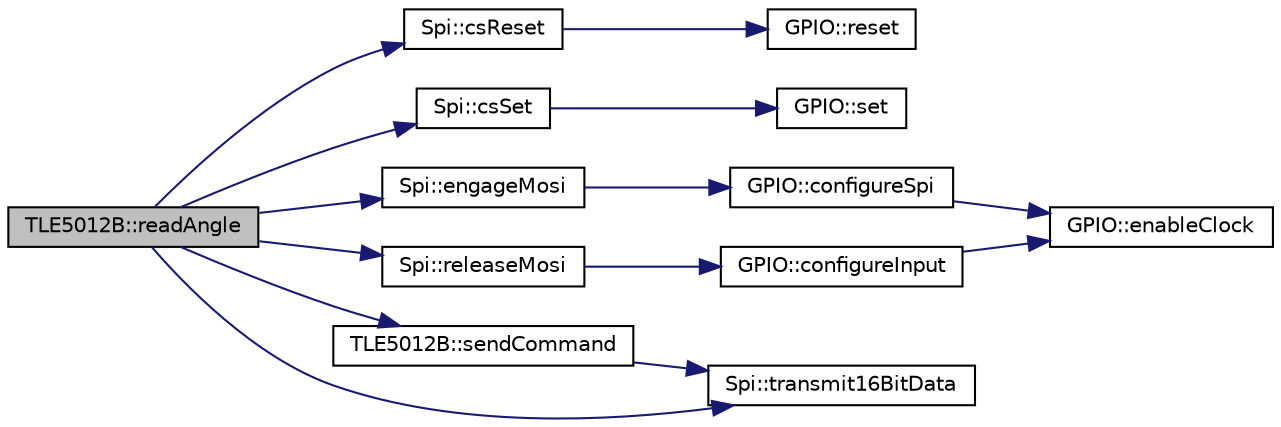 digraph "TLE5012B::readAngle"
{
 // LATEX_PDF_SIZE
  edge [fontname="Helvetica",fontsize="10",labelfontname="Helvetica",labelfontsize="10"];
  node [fontname="Helvetica",fontsize="10",shape=record];
  rankdir="LR";
  Node1 [label="TLE5012B::readAngle",height=0.2,width=0.4,color="black", fillcolor="grey75", style="filled", fontcolor="black",tooltip=" "];
  Node1 -> Node2 [color="midnightblue",fontsize="10",style="solid",fontname="Helvetica"];
  Node2 [label="Spi::csReset",height=0.2,width=0.4,color="black", fillcolor="white", style="filled",URL="$classSpi.html#a3b471964739067a6906e57df98d78fe2",tooltip=" "];
  Node2 -> Node3 [color="midnightblue",fontsize="10",style="solid",fontname="Helvetica"];
  Node3 [label="GPIO::reset",height=0.2,width=0.4,color="black", fillcolor="white", style="filled",URL="$classGPIO.html#ac07b8ccefa9a990b153da9d7ebb7d7de",tooltip=" "];
  Node1 -> Node4 [color="midnightblue",fontsize="10",style="solid",fontname="Helvetica"];
  Node4 [label="Spi::csSet",height=0.2,width=0.4,color="black", fillcolor="white", style="filled",URL="$classSpi.html#ab9158600079479c20578394fcb9969de",tooltip=" "];
  Node4 -> Node5 [color="midnightblue",fontsize="10",style="solid",fontname="Helvetica"];
  Node5 [label="GPIO::set",height=0.2,width=0.4,color="black", fillcolor="white", style="filled",URL="$classGPIO.html#a73b95aed006181f6dc4fad393ba79d18",tooltip=" "];
  Node1 -> Node6 [color="midnightblue",fontsize="10",style="solid",fontname="Helvetica"];
  Node6 [label="Spi::engageMosi",height=0.2,width=0.4,color="black", fillcolor="white", style="filled",URL="$classSpi.html#affacd9f5cbc237e86f9c33feac6bd48d",tooltip=" "];
  Node6 -> Node7 [color="midnightblue",fontsize="10",style="solid",fontname="Helvetica"];
  Node7 [label="GPIO::configureSpi",height=0.2,width=0.4,color="black", fillcolor="white", style="filled",URL="$classGPIO.html#a661baa554a3dd8c032b3426437377d00",tooltip=" "];
  Node7 -> Node8 [color="midnightblue",fontsize="10",style="solid",fontname="Helvetica"];
  Node8 [label="GPIO::enableClock",height=0.2,width=0.4,color="black", fillcolor="white", style="filled",URL="$classGPIO.html#a8938d91d0c11cc8772bb5f017148dadf",tooltip=" "];
  Node1 -> Node9 [color="midnightblue",fontsize="10",style="solid",fontname="Helvetica"];
  Node9 [label="Spi::releaseMosi",height=0.2,width=0.4,color="black", fillcolor="white", style="filled",URL="$classSpi.html#a4a71843aa50feba892ef575a01ace484",tooltip=" "];
  Node9 -> Node10 [color="midnightblue",fontsize="10",style="solid",fontname="Helvetica"];
  Node10 [label="GPIO::configureInput",height=0.2,width=0.4,color="black", fillcolor="white", style="filled",URL="$classGPIO.html#a04a861b0099bdcfc8927372fe404ba7f",tooltip=" "];
  Node10 -> Node8 [color="midnightblue",fontsize="10",style="solid",fontname="Helvetica"];
  Node1 -> Node11 [color="midnightblue",fontsize="10",style="solid",fontname="Helvetica"];
  Node11 [label="TLE5012B::sendCommand",height=0.2,width=0.4,color="black", fillcolor="white", style="filled",URL="$classTLE5012B.html#ae80184a8777ec899944a3a64f8a17308",tooltip=" "];
  Node11 -> Node12 [color="midnightblue",fontsize="10",style="solid",fontname="Helvetica"];
  Node12 [label="Spi::transmit16BitData",height=0.2,width=0.4,color="black", fillcolor="white", style="filled",URL="$classSpi.html#a189d5c2a32551759b72bbc05faa37bbf",tooltip=" "];
  Node1 -> Node12 [color="midnightblue",fontsize="10",style="solid",fontname="Helvetica"];
}

